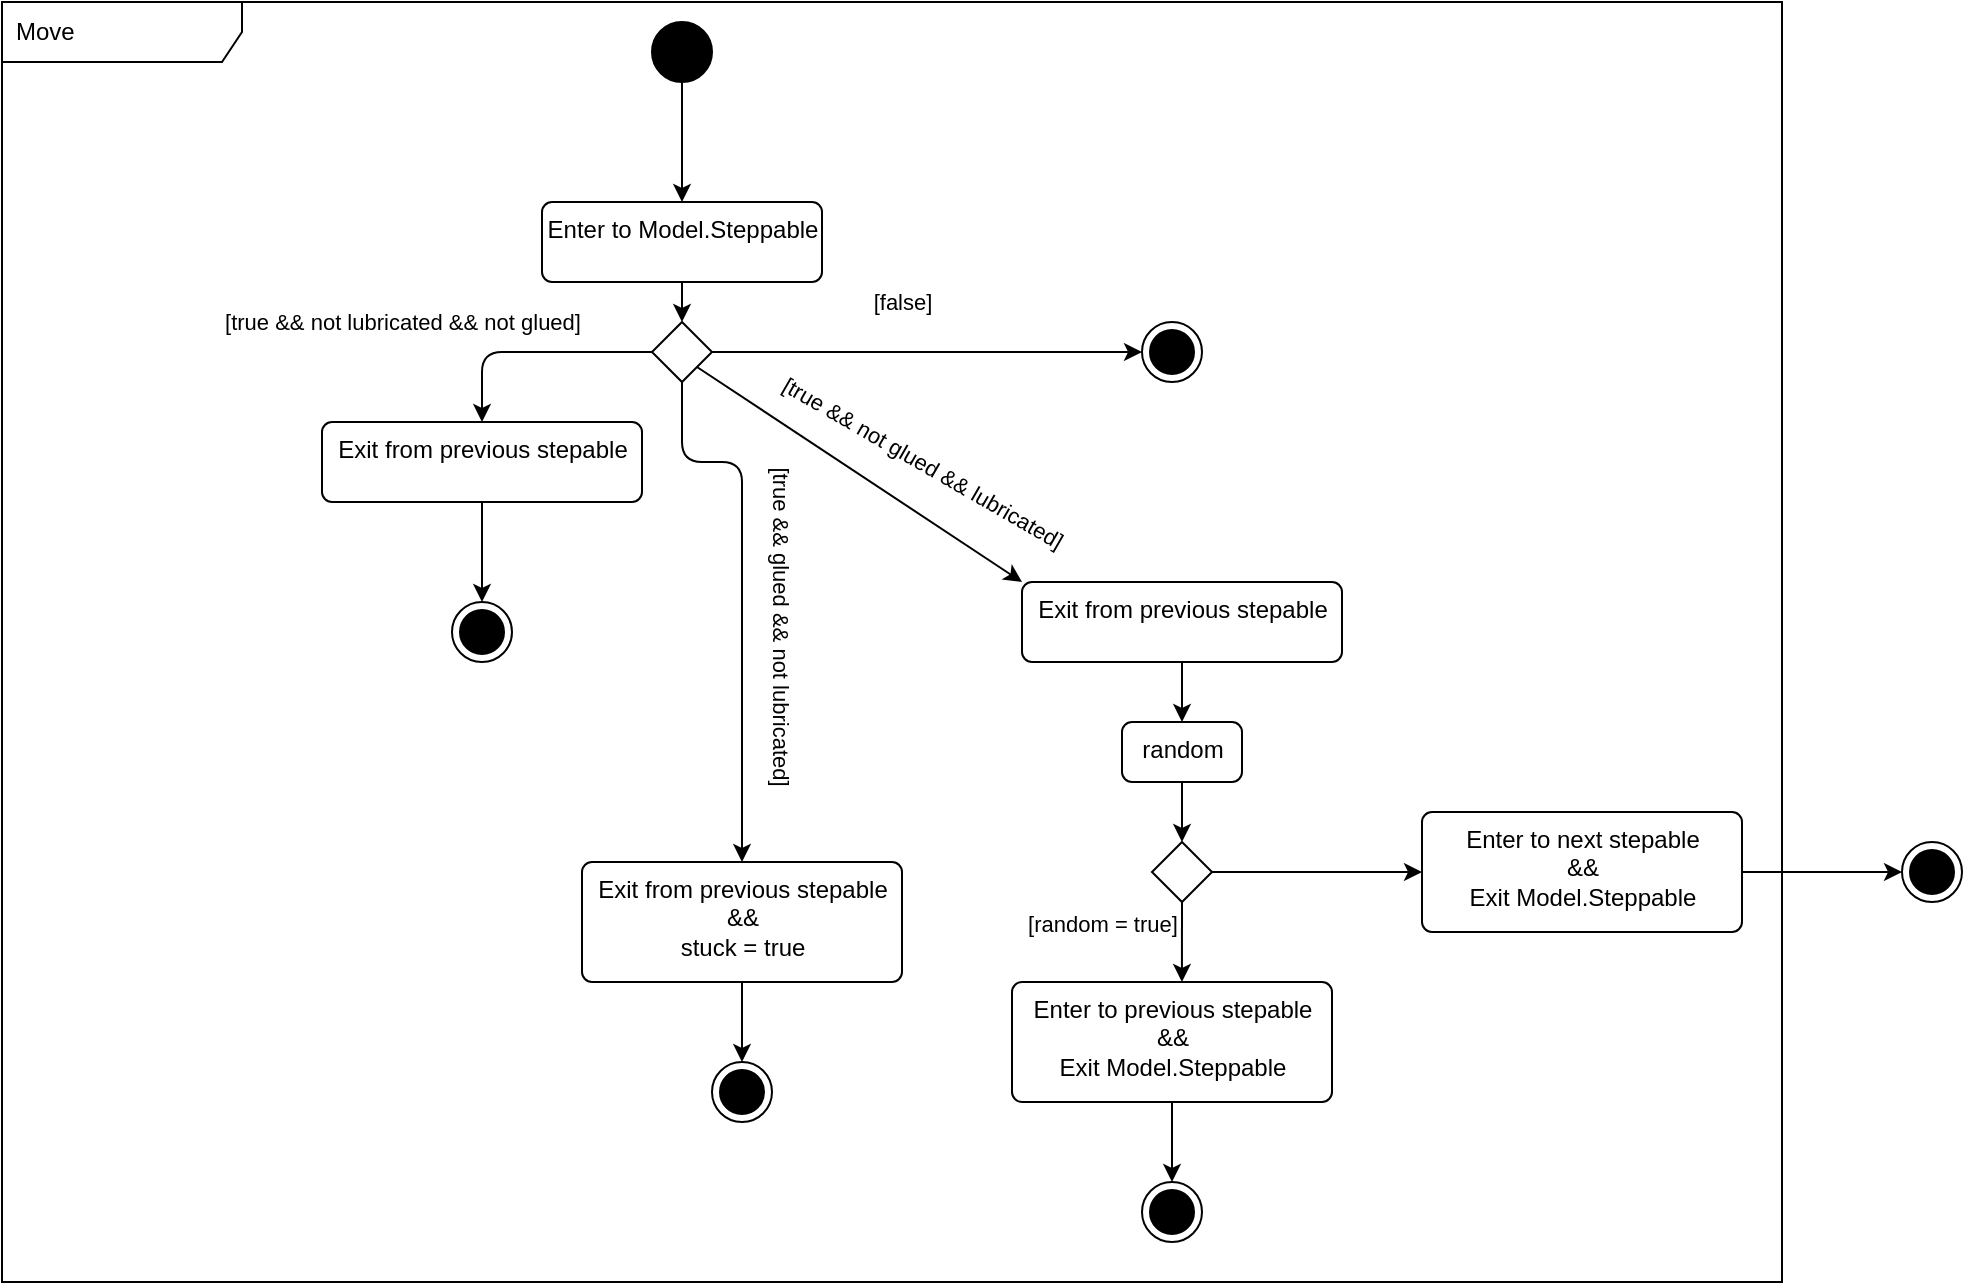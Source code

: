 <mxfile version="20.5.3" type="embed"><diagram id="rDY3hN9o2LCTOmZPuVuy" name="Page-1"><mxGraphModel dx="998" dy="743" grid="1" gridSize="10" guides="1" tooltips="1" connect="1" arrows="1" fold="1" page="1" pageScale="1" pageWidth="850" pageHeight="1100" math="0" shadow="0"><root><mxCell id="0"/><mxCell id="1" parent="0"/><mxCell id="2" value="Move" style="shape=umlFrame;whiteSpace=wrap;html=1;width=120;height=30;boundedLbl=1;verticalAlign=middle;align=left;spacingLeft=5;" parent="1" vertex="1"><mxGeometry x="40" y="80" width="890" height="640" as="geometry"/></mxCell><mxCell id="7" style="edgeStyle=none;html=1;exitX=0.5;exitY=1;exitDx=0;exitDy=0;entryX=0.5;entryY=0;entryDx=0;entryDy=0;" parent="1" source="3" target="5" edge="1"><mxGeometry relative="1" as="geometry"/></mxCell><mxCell id="3" value="" style="ellipse;fillColor=strokeColor;" parent="1" vertex="1"><mxGeometry x="365" y="90" width="30" height="30" as="geometry"/></mxCell><mxCell id="8" style="edgeStyle=none;html=1;exitX=0.5;exitY=1;exitDx=0;exitDy=0;" parent="1" source="5" target="6" edge="1"><mxGeometry relative="1" as="geometry"/></mxCell><mxCell id="5" value="Enter to Model.Steppable" style="html=1;align=center;verticalAlign=top;rounded=1;absoluteArcSize=1;arcSize=10;dashed=0;" parent="1" vertex="1"><mxGeometry x="310" y="180" width="140" height="40" as="geometry"/></mxCell><mxCell id="10" style="edgeStyle=none;html=1;exitX=0;exitY=0.5;exitDx=0;exitDy=0;entryX=0.5;entryY=0;entryDx=0;entryDy=0;" parent="1" source="6" target="9" edge="1"><mxGeometry relative="1" as="geometry"><Array as="points"><mxPoint x="280" y="255"/></Array></mxGeometry></mxCell><mxCell id="11" value="[true &amp;amp;&amp;amp; not lubricated &amp;amp;&amp;amp; not glued]" style="edgeLabel;html=1;align=center;verticalAlign=middle;resizable=0;points=[];" parent="10" vertex="1" connectable="0"><mxGeometry x="-0.162" y="-2" relative="1" as="geometry"><mxPoint x="-75" y="-13" as="offset"/></mxGeometry></mxCell><mxCell id="14" style="edgeStyle=none;html=1;exitX=1;exitY=0.5;exitDx=0;exitDy=0;" parent="1" source="6" target="13" edge="1"><mxGeometry relative="1" as="geometry"/></mxCell><mxCell id="15" value="[false]" style="edgeLabel;html=1;align=center;verticalAlign=middle;resizable=0;points=[];" parent="14" vertex="1" connectable="0"><mxGeometry x="-0.317" y="1" relative="1" as="geometry"><mxPoint x="21" y="-24" as="offset"/></mxGeometry></mxCell><mxCell id="18" style="edgeStyle=none;html=1;exitX=0.5;exitY=1;exitDx=0;exitDy=0;entryX=0.5;entryY=0;entryDx=0;entryDy=0;" parent="1" source="6" target="17" edge="1"><mxGeometry relative="1" as="geometry"><Array as="points"><mxPoint x="380" y="310"/><mxPoint x="410" y="310"/></Array></mxGeometry></mxCell><mxCell id="19" value="[true &amp;amp;&amp;amp; glued &amp;amp;&amp;amp; not lubricated]" style="edgeLabel;html=1;align=center;verticalAlign=middle;resizable=0;points=[];rotation=90;" parent="18" vertex="1" connectable="0"><mxGeometry x="-0.418" relative="1" as="geometry"><mxPoint x="20" y="73" as="offset"/></mxGeometry></mxCell><mxCell id="24" style="edgeStyle=none;html=1;exitX=1;exitY=1;exitDx=0;exitDy=0;entryX=0;entryY=0;entryDx=0;entryDy=0;" parent="1" source="6" target="22" edge="1"><mxGeometry relative="1" as="geometry"/></mxCell><mxCell id="28" value="[true &amp;amp;&amp;amp; not glued &amp;amp;&amp;amp; lubricated]" style="edgeLabel;html=1;align=center;verticalAlign=middle;resizable=0;points=[];rotation=30;" parent="24" vertex="1" connectable="0"><mxGeometry x="0.09" y="1" relative="1" as="geometry"><mxPoint x="23" y="-10" as="offset"/></mxGeometry></mxCell><mxCell id="6" value="" style="rhombus;" parent="1" vertex="1"><mxGeometry x="365" y="240" width="30" height="30" as="geometry"/></mxCell><mxCell id="16" style="edgeStyle=none;html=1;exitX=0.5;exitY=1;exitDx=0;exitDy=0;entryX=0.5;entryY=0;entryDx=0;entryDy=0;" parent="1" source="9" target="12" edge="1"><mxGeometry relative="1" as="geometry"/></mxCell><mxCell id="9" value="Exit from previous stepable" style="html=1;align=center;verticalAlign=top;rounded=1;absoluteArcSize=1;arcSize=10;dashed=0;" parent="1" vertex="1"><mxGeometry x="200" y="290" width="160" height="40" as="geometry"/></mxCell><mxCell id="12" value="" style="ellipse;html=1;shape=endState;fillColor=strokeColor;" parent="1" vertex="1"><mxGeometry x="265" y="380" width="30" height="30" as="geometry"/></mxCell><mxCell id="13" value="" style="ellipse;html=1;shape=endState;fillColor=strokeColor;" parent="1" vertex="1"><mxGeometry x="610" y="240" width="30" height="30" as="geometry"/></mxCell><mxCell id="21" style="edgeStyle=none;html=1;exitX=0.5;exitY=1;exitDx=0;exitDy=0;entryX=0.5;entryY=0;entryDx=0;entryDy=0;" parent="1" source="17" target="20" edge="1"><mxGeometry relative="1" as="geometry"/></mxCell><mxCell id="17" value="Exit from previous stepable&lt;br&gt;&amp;amp;&amp;amp;&lt;br&gt;stuck = true" style="html=1;align=center;verticalAlign=top;rounded=1;absoluteArcSize=1;arcSize=10;dashed=0;" parent="1" vertex="1"><mxGeometry x="330" y="510" width="160" height="60" as="geometry"/></mxCell><mxCell id="20" value="" style="ellipse;html=1;shape=endState;fillColor=strokeColor;" parent="1" vertex="1"><mxGeometry x="395" y="610" width="30" height="30" as="geometry"/></mxCell><mxCell id="25" style="edgeStyle=none;html=1;exitX=0.5;exitY=1;exitDx=0;exitDy=0;entryX=0.5;entryY=0;entryDx=0;entryDy=0;" parent="1" source="22" target="23" edge="1"><mxGeometry relative="1" as="geometry"/></mxCell><mxCell id="22" value="Exit from previous stepable" style="html=1;align=center;verticalAlign=top;rounded=1;absoluteArcSize=1;arcSize=10;dashed=0;" parent="1" vertex="1"><mxGeometry x="550" y="370" width="160" height="40" as="geometry"/></mxCell><mxCell id="27" style="edgeStyle=none;html=1;exitX=0.5;exitY=1;exitDx=0;exitDy=0;" parent="1" source="23" target="26" edge="1"><mxGeometry relative="1" as="geometry"/></mxCell><mxCell id="23" value="random" style="html=1;align=center;verticalAlign=top;rounded=1;absoluteArcSize=1;arcSize=10;dashed=0;" parent="1" vertex="1"><mxGeometry x="600" y="440" width="60" height="30" as="geometry"/></mxCell><mxCell id="30" style="edgeStyle=none;html=1;exitX=0.5;exitY=1;exitDx=0;exitDy=0;entryX=0.531;entryY=0;entryDx=0;entryDy=0;entryPerimeter=0;" parent="1" source="26" target="29" edge="1"><mxGeometry relative="1" as="geometry"/></mxCell><mxCell id="31" value="[random = true]" style="edgeLabel;html=1;align=center;verticalAlign=middle;resizable=0;points=[];" parent="30" vertex="1" connectable="0"><mxGeometry x="-0.376" y="-1" relative="1" as="geometry"><mxPoint x="-39" y="-2" as="offset"/></mxGeometry></mxCell><mxCell id="33" style="edgeStyle=none;html=1;exitX=1;exitY=0.5;exitDx=0;exitDy=0;entryX=0;entryY=0.5;entryDx=0;entryDy=0;" parent="1" source="26" target="32" edge="1"><mxGeometry relative="1" as="geometry"/></mxCell><mxCell id="26" value="" style="rhombus;" parent="1" vertex="1"><mxGeometry x="615" y="500" width="30" height="30" as="geometry"/></mxCell><mxCell id="36" style="edgeStyle=none;html=1;exitX=0.5;exitY=1;exitDx=0;exitDy=0;entryX=0.5;entryY=0;entryDx=0;entryDy=0;" parent="1" source="29" target="34" edge="1"><mxGeometry relative="1" as="geometry"/></mxCell><mxCell id="29" value="Enter to previous stepable&lt;br&gt;&amp;amp;&amp;amp;&lt;br&gt;Exit Model.Steppable" style="html=1;align=center;verticalAlign=top;rounded=1;absoluteArcSize=1;arcSize=10;dashed=0;" parent="1" vertex="1"><mxGeometry x="545" y="570" width="160" height="60" as="geometry"/></mxCell><mxCell id="38" style="edgeStyle=none;html=1;exitX=1;exitY=0.5;exitDx=0;exitDy=0;entryX=0;entryY=0.5;entryDx=0;entryDy=0;" parent="1" source="32" target="35" edge="1"><mxGeometry relative="1" as="geometry"/></mxCell><mxCell id="32" value="Enter to next stepable&lt;br&gt;&amp;amp;&amp;amp;&lt;br&gt;Exit Model.Steppable" style="html=1;align=center;verticalAlign=top;rounded=1;absoluteArcSize=1;arcSize=10;dashed=0;" parent="1" vertex="1"><mxGeometry x="750" y="485" width="160" height="60" as="geometry"/></mxCell><mxCell id="34" value="" style="ellipse;html=1;shape=endState;fillColor=strokeColor;" parent="1" vertex="1"><mxGeometry x="610" y="670" width="30" height="30" as="geometry"/></mxCell><mxCell id="35" value="" style="ellipse;html=1;shape=endState;fillColor=strokeColor;" parent="1" vertex="1"><mxGeometry x="990" y="500" width="30" height="30" as="geometry"/></mxCell></root></mxGraphModel></diagram></mxfile>